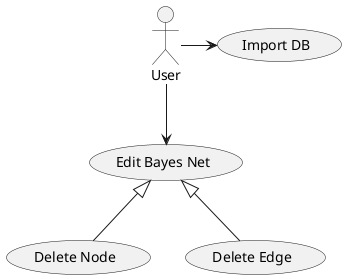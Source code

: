 @startuml

:User:
User -> (Import DB)
User --> (Edit Bayes Net)
(Edit Bayes Net) <|-- (Delete Node)
(Edit Bayes Net) <|-- (Delete Edge)

@enduml